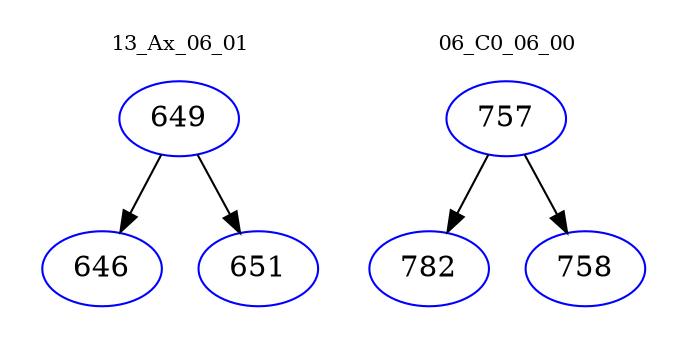 digraph{
subgraph cluster_0 {
color = white
label = "13_Ax_06_01";
fontsize=10;
T0_649 [label="649", color="blue"]
T0_649 -> T0_646 [color="black"]
T0_646 [label="646", color="blue"]
T0_649 -> T0_651 [color="black"]
T0_651 [label="651", color="blue"]
}
subgraph cluster_1 {
color = white
label = "06_C0_06_00";
fontsize=10;
T1_757 [label="757", color="blue"]
T1_757 -> T1_782 [color="black"]
T1_782 [label="782", color="blue"]
T1_757 -> T1_758 [color="black"]
T1_758 [label="758", color="blue"]
}
}

